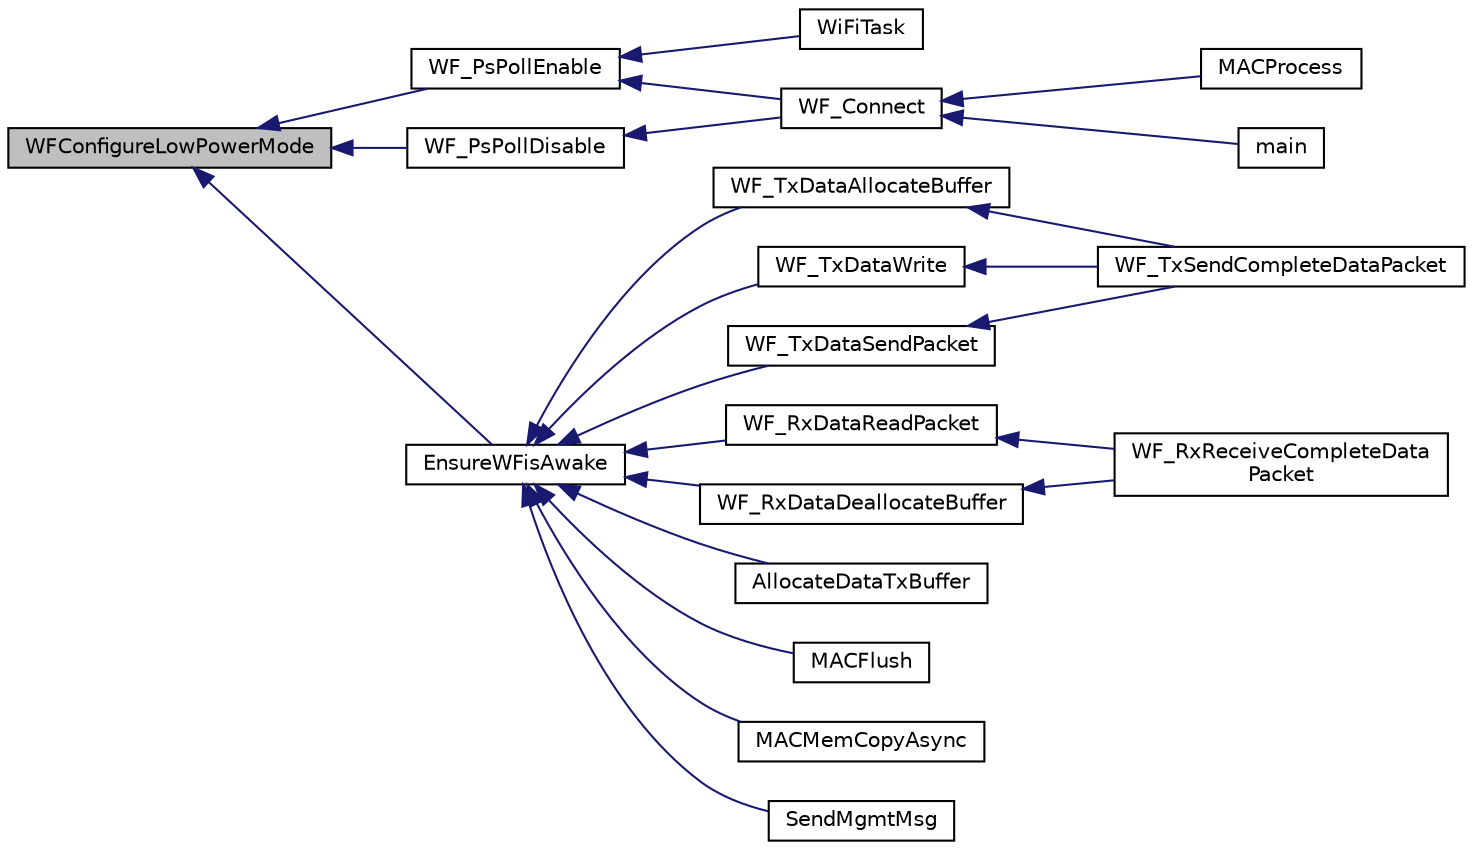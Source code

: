 digraph "WFConfigureLowPowerMode"
{
  edge [fontname="Helvetica",fontsize="10",labelfontname="Helvetica",labelfontsize="10"];
  node [fontname="Helvetica",fontsize="10",shape=record];
  rankdir="LR";
  Node1 [label="WFConfigureLowPowerMode",height=0.2,width=0.4,color="black", fillcolor="grey75", style="filled", fontcolor="black"];
  Node1 -> Node2 [dir="back",color="midnightblue",fontsize="10",style="solid"];
  Node2 [label="WF_PsPollEnable",height=0.2,width=0.4,color="black", fillcolor="white", style="filled",URL="$_w_f_power_save_8c.html#a164b25f172abce3199cfac4a7e376b0f"];
  Node2 -> Node3 [dir="back",color="midnightblue",fontsize="10",style="solid"];
  Node3 [label="WiFiTask",height=0.2,width=0.4,color="black", fillcolor="white", style="filled",URL="$_w_f_driver_com_8c.html#a8fcbea13343565c655ca18f731f37eb3"];
  Node2 -> Node4 [dir="back",color="midnightblue",fontsize="10",style="solid"];
  Node4 [label="WF_Connect",height=0.2,width=0.4,color="black", fillcolor="white", style="filled",URL="$_main_demo_8c.html#a112a0c7a8a37f72cab76a6fcd3f4a4e1"];
  Node4 -> Node5 [dir="back",color="midnightblue",fontsize="10",style="solid"];
  Node5 [label="MACProcess",height=0.2,width=0.4,color="black", fillcolor="white", style="filled",URL="$_w_f_mac_8c.html#a74c4ae494d118879a5d3798a74c3b905"];
  Node4 -> Node6 [dir="back",color="midnightblue",fontsize="10",style="solid"];
  Node6 [label="main",height=0.2,width=0.4,color="black", fillcolor="white", style="filled",URL="$_main_demo_8c.html#a6288eba0f8e8ad3ab1544ad731eb7667"];
  Node1 -> Node7 [dir="back",color="midnightblue",fontsize="10",style="solid"];
  Node7 [label="WF_PsPollDisable",height=0.2,width=0.4,color="black", fillcolor="white", style="filled",URL="$_w_f_power_save_8c.html#af47d74aa68860b28e6b6fc85b0dc90ea"];
  Node7 -> Node4 [dir="back",color="midnightblue",fontsize="10",style="solid"];
  Node1 -> Node8 [dir="back",color="midnightblue",fontsize="10",style="solid"];
  Node8 [label="EnsureWFisAwake",height=0.2,width=0.4,color="black", fillcolor="white", style="filled",URL="$_w_f_power_save_8c.html#af3cc6e34f74ac74fbd2424a49d521be2"];
  Node8 -> Node9 [dir="back",color="midnightblue",fontsize="10",style="solid"];
  Node9 [label="WF_TxDataAllocateBuffer",height=0.2,width=0.4,color="black", fillcolor="white", style="filled",URL="$_w_f_data_tx_rx_8c.html#a1e0e56e8ae6c5977a24937b953778678"];
  Node9 -> Node10 [dir="back",color="midnightblue",fontsize="10",style="solid"];
  Node10 [label="WF_TxSendCompleteDataPacket",height=0.2,width=0.4,color="black", fillcolor="white", style="filled",URL="$_w_f_data_tx_rx_8c.html#a72e6a14dc9339a7ce4bdbbe515c0ba68"];
  Node8 -> Node11 [dir="back",color="midnightblue",fontsize="10",style="solid"];
  Node11 [label="WF_TxDataWrite",height=0.2,width=0.4,color="black", fillcolor="white", style="filled",URL="$_w_f_data_tx_rx_8c.html#ac716bab4b82ee4be76c366ba119ac2c4"];
  Node11 -> Node10 [dir="back",color="midnightblue",fontsize="10",style="solid"];
  Node8 -> Node12 [dir="back",color="midnightblue",fontsize="10",style="solid"];
  Node12 [label="WF_TxDataSendPacket",height=0.2,width=0.4,color="black", fillcolor="white", style="filled",URL="$_w_f_data_tx_rx_8c.html#a536a932069cbd1758e64153fb4991dad"];
  Node12 -> Node10 [dir="back",color="midnightblue",fontsize="10",style="solid"];
  Node8 -> Node13 [dir="back",color="midnightblue",fontsize="10",style="solid"];
  Node13 [label="WF_RxDataReadPacket",height=0.2,width=0.4,color="black", fillcolor="white", style="filled",URL="$_w_f_data_tx_rx_8c.html#aa1f8c28f75d0758f48c272c6bd98ebe5"];
  Node13 -> Node14 [dir="back",color="midnightblue",fontsize="10",style="solid"];
  Node14 [label="WF_RxReceiveCompleteData\lPacket",height=0.2,width=0.4,color="black", fillcolor="white", style="filled",URL="$_w_f_data_tx_rx_8c.html#a8a350698d1d89b46e9a9ae37ef877737"];
  Node8 -> Node15 [dir="back",color="midnightblue",fontsize="10",style="solid"];
  Node15 [label="WF_RxDataDeallocateBuffer",height=0.2,width=0.4,color="black", fillcolor="white", style="filled",URL="$_w_f_data_tx_rx_8c.html#ab3b83a64ed43dd63b8cccc36c94db937"];
  Node15 -> Node14 [dir="back",color="midnightblue",fontsize="10",style="solid"];
  Node8 -> Node16 [dir="back",color="midnightblue",fontsize="10",style="solid"];
  Node16 [label="AllocateDataTxBuffer",height=0.2,width=0.4,color="black", fillcolor="white", style="filled",URL="$_w_f_driver_raw_8c.html#a7516a7177c1b9a843d543c57c4192af5"];
  Node8 -> Node17 [dir="back",color="midnightblue",fontsize="10",style="solid"];
  Node17 [label="MACFlush",height=0.2,width=0.4,color="black", fillcolor="white", style="filled",URL="$_w_f_mac_8c.html#a38dc2cc8c71b2f6bfe51ea8db2acc67c"];
  Node8 -> Node18 [dir="back",color="midnightblue",fontsize="10",style="solid"];
  Node18 [label="MACMemCopyAsync",height=0.2,width=0.4,color="black", fillcolor="white", style="filled",URL="$_w_f_mac_8c.html#a4442711ab4c3d47ffc913476630330e2"];
  Node8 -> Node19 [dir="back",color="midnightblue",fontsize="10",style="solid"];
  Node19 [label="SendMgmtMsg",height=0.2,width=0.4,color="black", fillcolor="white", style="filled",URL="$_w_f_mgmt_msg_8c.html#a7a2761b3bd45a00435d7ea3ec7dec75d"];
}
